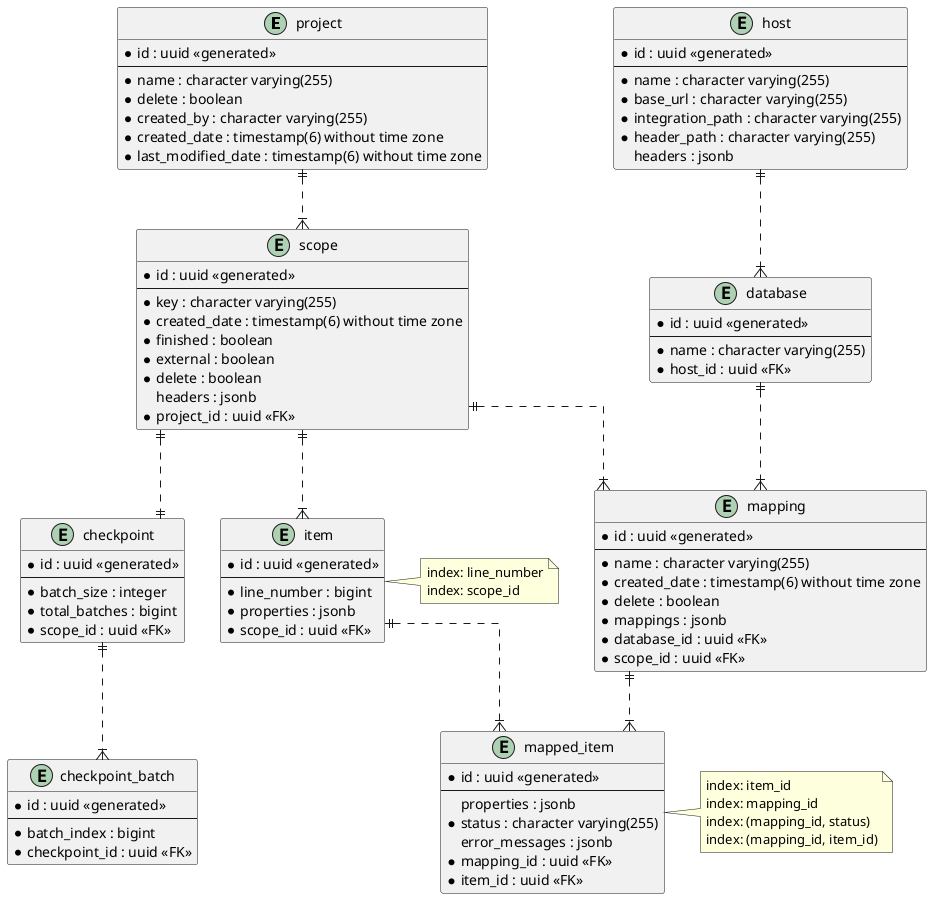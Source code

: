 @startuml
skinparam linetype ortho

entity project {
    * id : uuid <<generated>>
    --
    * name : character varying(255)
    * delete : boolean
    * created_by : character varying(255)
    * created_date : timestamp(6) without time zone
    * last_modified_date : timestamp(6) without time zone
}

entity scope {
    * id : uuid <<generated>>
    --
    * key : character varying(255)
    * created_date : timestamp(6) without time zone
    * finished : boolean
    * external : boolean
    * delete : boolean
    headers : jsonb
    * project_id : uuid <<FK>>
}

entity item {
    * id : uuid <<generated>>
    --
    * line_number : bigint
    * properties : jsonb
    * scope_id : uuid <<FK>>
}

entity checkpoint {
    * id : uuid <<generated>>
    --
    * batch_size : integer
    * total_batches : bigint
    * scope_id : uuid <<FK>>
}

entity checkpoint_batch {
    * id : uuid <<generated>>
    --
    * batch_index : bigint
    * checkpoint_id : uuid <<FK>>
}

entity host {
    * id : uuid <<generated>>
    --
    * name : character varying(255)
    * base_url : character varying(255)
    * integration_path : character varying(255)
    * header_path : character varying(255)
    headers : jsonb
}

entity database {
    * id : uuid <<generated>>
    --
    * name : character varying(255)
    * host_id : uuid <<FK>>
}

entity mapping {
    * id : uuid <<generated>>
    --
    * name : character varying(255)
    * created_date : timestamp(6) without time zone
    * delete : boolean
    * mappings : jsonb
    * database_id : uuid <<FK>>
    * scope_id : uuid <<FK>>
}

entity mapped_item {
    * id : uuid <<generated>>
    --
    properties : jsonb
    * status : character varying(255)
    error_messages : jsonb
    * mapping_id : uuid <<FK>>
    * item_id : uuid <<FK>>
}

note right of item
index: line_number
index: scope_id
end note

note right of mapped_item
index: item_id
index: mapping_id
index: (mapping_id, status)
index: (mapping_id, item_id)
end note

project ||..|{ scope
scope ||..|{ item

scope ||..|| checkpoint
checkpoint ||..|{ checkpoint_batch

database ||..|{ mapping
host ||..|{ database
scope ||..|{ mapping

item ||..|{ mapped_item
mapping ||..|{ mapped_item

@enduml